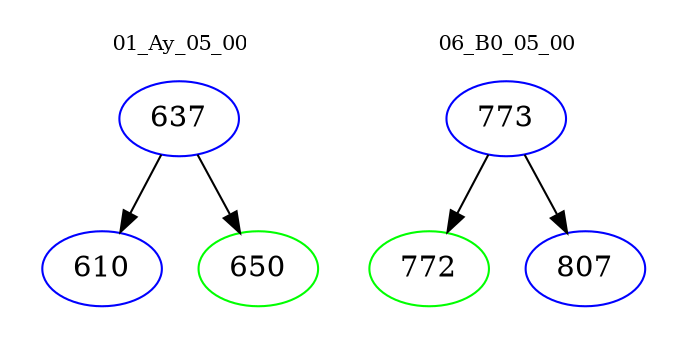 digraph{
subgraph cluster_0 {
color = white
label = "01_Ay_05_00";
fontsize=10;
T0_637 [label="637", color="blue"]
T0_637 -> T0_610 [color="black"]
T0_610 [label="610", color="blue"]
T0_637 -> T0_650 [color="black"]
T0_650 [label="650", color="green"]
}
subgraph cluster_1 {
color = white
label = "06_B0_05_00";
fontsize=10;
T1_773 [label="773", color="blue"]
T1_773 -> T1_772 [color="black"]
T1_772 [label="772", color="green"]
T1_773 -> T1_807 [color="black"]
T1_807 [label="807", color="blue"]
}
}
